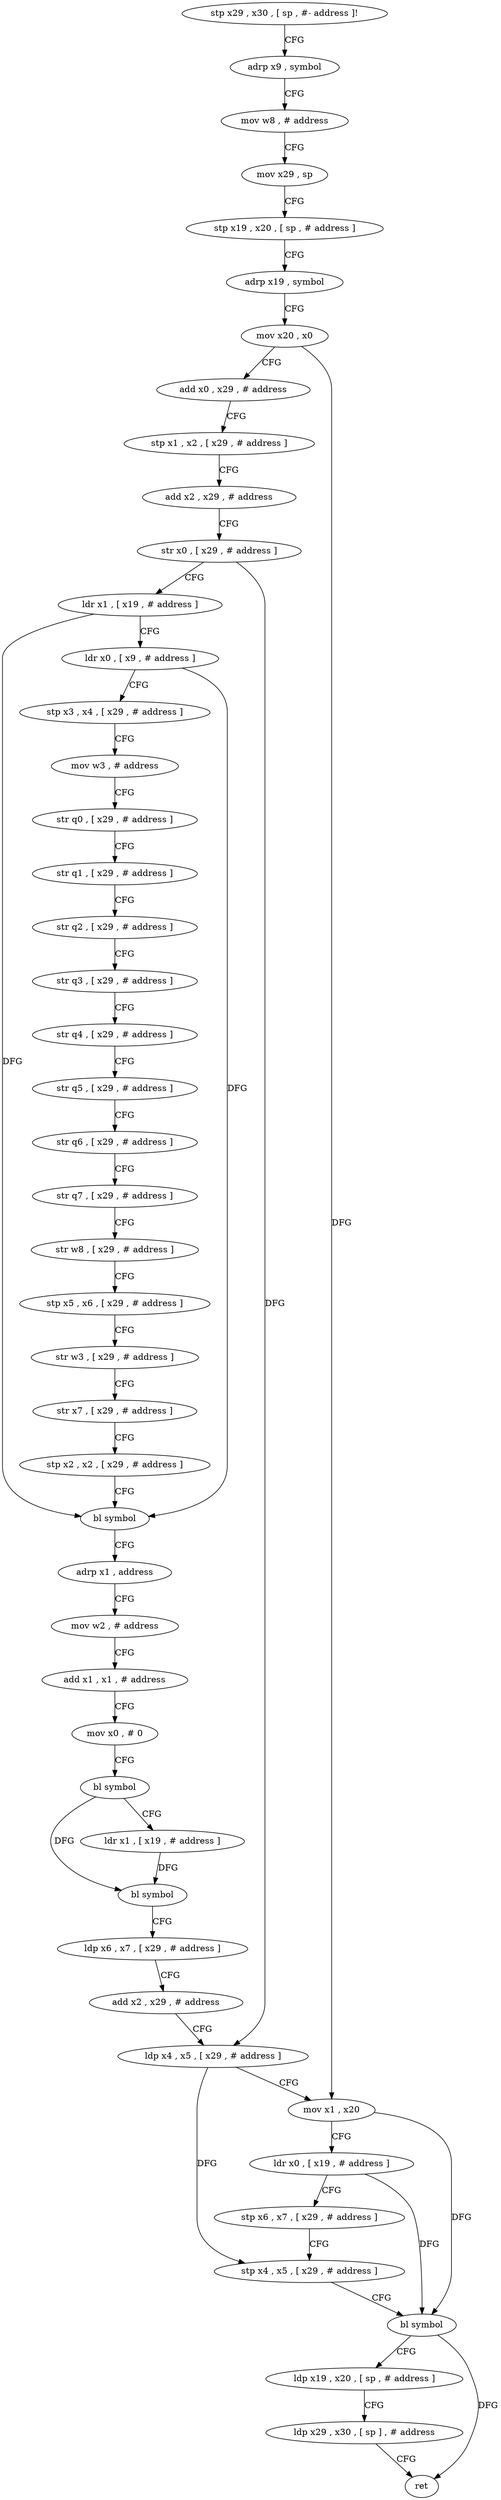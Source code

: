 digraph "func" {
"4214248" [label = "stp x29 , x30 , [ sp , #- address ]!" ]
"4214252" [label = "adrp x9 , symbol" ]
"4214256" [label = "mov w8 , # address" ]
"4214260" [label = "mov x29 , sp" ]
"4214264" [label = "stp x19 , x20 , [ sp , # address ]" ]
"4214268" [label = "adrp x19 , symbol" ]
"4214272" [label = "mov x20 , x0" ]
"4214276" [label = "add x0 , x29 , # address" ]
"4214280" [label = "stp x1 , x2 , [ x29 , # address ]" ]
"4214284" [label = "add x2 , x29 , # address" ]
"4214288" [label = "str x0 , [ x29 , # address ]" ]
"4214292" [label = "ldr x1 , [ x19 , # address ]" ]
"4214296" [label = "ldr x0 , [ x9 , # address ]" ]
"4214300" [label = "stp x3 , x4 , [ x29 , # address ]" ]
"4214304" [label = "mov w3 , # address" ]
"4214308" [label = "str q0 , [ x29 , # address ]" ]
"4214312" [label = "str q1 , [ x29 , # address ]" ]
"4214316" [label = "str q2 , [ x29 , # address ]" ]
"4214320" [label = "str q3 , [ x29 , # address ]" ]
"4214324" [label = "str q4 , [ x29 , # address ]" ]
"4214328" [label = "str q5 , [ x29 , # address ]" ]
"4214332" [label = "str q6 , [ x29 , # address ]" ]
"4214336" [label = "str q7 , [ x29 , # address ]" ]
"4214340" [label = "str w8 , [ x29 , # address ]" ]
"4214344" [label = "stp x5 , x6 , [ x29 , # address ]" ]
"4214348" [label = "str w3 , [ x29 , # address ]" ]
"4214352" [label = "str x7 , [ x29 , # address ]" ]
"4214356" [label = "stp x2 , x2 , [ x29 , # address ]" ]
"4214360" [label = "bl symbol" ]
"4214364" [label = "adrp x1 , address" ]
"4214368" [label = "mov w2 , # address" ]
"4214372" [label = "add x1 , x1 , # address" ]
"4214376" [label = "mov x0 , # 0" ]
"4214380" [label = "bl symbol" ]
"4214384" [label = "ldr x1 , [ x19 , # address ]" ]
"4214388" [label = "bl symbol" ]
"4214392" [label = "ldp x6 , x7 , [ x29 , # address ]" ]
"4214396" [label = "add x2 , x29 , # address" ]
"4214400" [label = "ldp x4 , x5 , [ x29 , # address ]" ]
"4214404" [label = "mov x1 , x20" ]
"4214408" [label = "ldr x0 , [ x19 , # address ]" ]
"4214412" [label = "stp x6 , x7 , [ x29 , # address ]" ]
"4214416" [label = "stp x4 , x5 , [ x29 , # address ]" ]
"4214420" [label = "bl symbol" ]
"4214424" [label = "ldp x19 , x20 , [ sp , # address ]" ]
"4214428" [label = "ldp x29 , x30 , [ sp ] , # address" ]
"4214432" [label = "ret" ]
"4214248" -> "4214252" [ label = "CFG" ]
"4214252" -> "4214256" [ label = "CFG" ]
"4214256" -> "4214260" [ label = "CFG" ]
"4214260" -> "4214264" [ label = "CFG" ]
"4214264" -> "4214268" [ label = "CFG" ]
"4214268" -> "4214272" [ label = "CFG" ]
"4214272" -> "4214276" [ label = "CFG" ]
"4214272" -> "4214404" [ label = "DFG" ]
"4214276" -> "4214280" [ label = "CFG" ]
"4214280" -> "4214284" [ label = "CFG" ]
"4214284" -> "4214288" [ label = "CFG" ]
"4214288" -> "4214292" [ label = "CFG" ]
"4214288" -> "4214400" [ label = "DFG" ]
"4214292" -> "4214296" [ label = "CFG" ]
"4214292" -> "4214360" [ label = "DFG" ]
"4214296" -> "4214300" [ label = "CFG" ]
"4214296" -> "4214360" [ label = "DFG" ]
"4214300" -> "4214304" [ label = "CFG" ]
"4214304" -> "4214308" [ label = "CFG" ]
"4214308" -> "4214312" [ label = "CFG" ]
"4214312" -> "4214316" [ label = "CFG" ]
"4214316" -> "4214320" [ label = "CFG" ]
"4214320" -> "4214324" [ label = "CFG" ]
"4214324" -> "4214328" [ label = "CFG" ]
"4214328" -> "4214332" [ label = "CFG" ]
"4214332" -> "4214336" [ label = "CFG" ]
"4214336" -> "4214340" [ label = "CFG" ]
"4214340" -> "4214344" [ label = "CFG" ]
"4214344" -> "4214348" [ label = "CFG" ]
"4214348" -> "4214352" [ label = "CFG" ]
"4214352" -> "4214356" [ label = "CFG" ]
"4214356" -> "4214360" [ label = "CFG" ]
"4214360" -> "4214364" [ label = "CFG" ]
"4214364" -> "4214368" [ label = "CFG" ]
"4214368" -> "4214372" [ label = "CFG" ]
"4214372" -> "4214376" [ label = "CFG" ]
"4214376" -> "4214380" [ label = "CFG" ]
"4214380" -> "4214384" [ label = "CFG" ]
"4214380" -> "4214388" [ label = "DFG" ]
"4214384" -> "4214388" [ label = "DFG" ]
"4214388" -> "4214392" [ label = "CFG" ]
"4214392" -> "4214396" [ label = "CFG" ]
"4214396" -> "4214400" [ label = "CFG" ]
"4214400" -> "4214404" [ label = "CFG" ]
"4214400" -> "4214416" [ label = "DFG" ]
"4214404" -> "4214408" [ label = "CFG" ]
"4214404" -> "4214420" [ label = "DFG" ]
"4214408" -> "4214412" [ label = "CFG" ]
"4214408" -> "4214420" [ label = "DFG" ]
"4214412" -> "4214416" [ label = "CFG" ]
"4214416" -> "4214420" [ label = "CFG" ]
"4214420" -> "4214424" [ label = "CFG" ]
"4214420" -> "4214432" [ label = "DFG" ]
"4214424" -> "4214428" [ label = "CFG" ]
"4214428" -> "4214432" [ label = "CFG" ]
}
